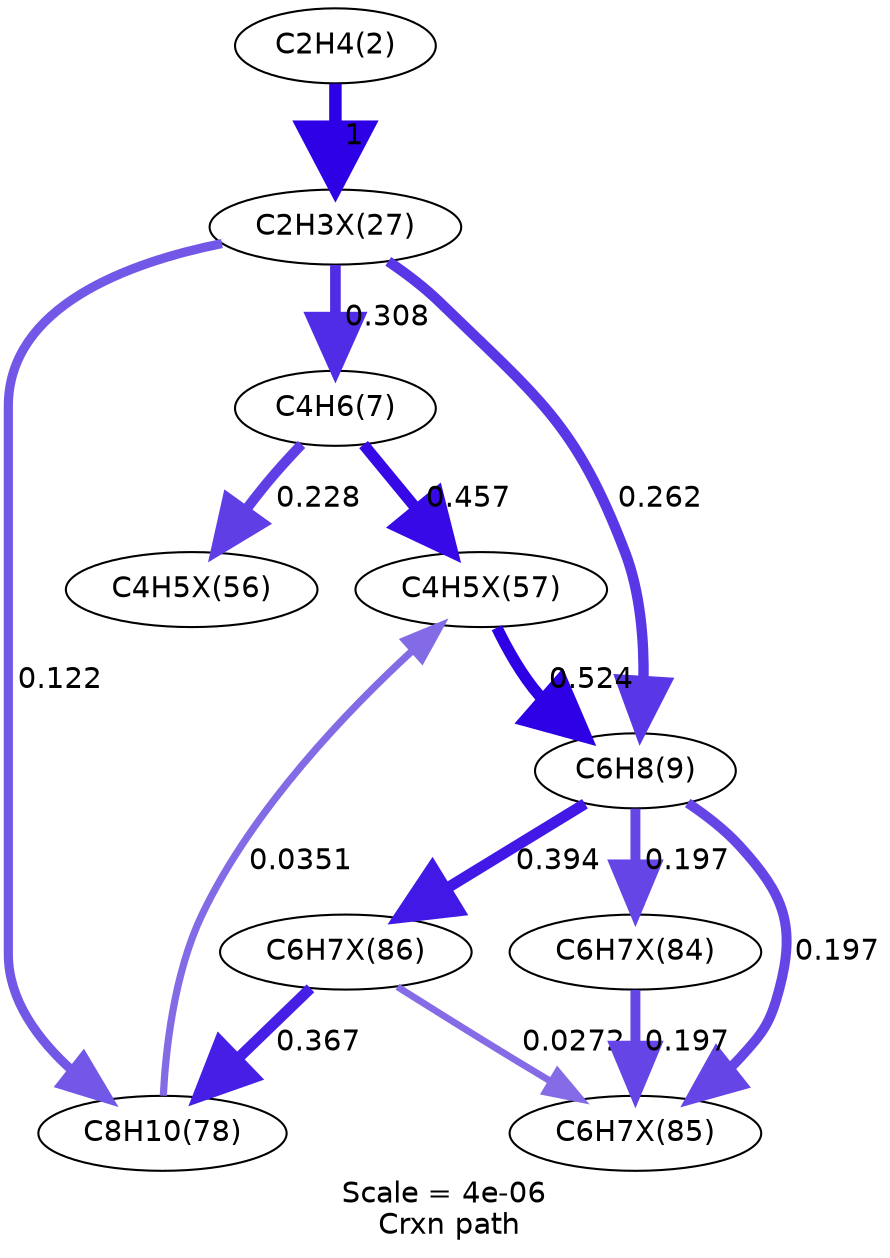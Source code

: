 digraph reaction_paths {
center=1;
s5 -> s55[fontname="Helvetica", style="setlinewidth(6)", arrowsize=3, color="0.7, 1.5, 0.9"
, label=" 1"];
s55 -> s8[fontname="Helvetica", style="setlinewidth(5.11)", arrowsize=2.56, color="0.7, 0.808, 0.9"
, label=" 0.308"];
s55 -> s9[fontname="Helvetica", style="setlinewidth(4.99)", arrowsize=2.49, color="0.7, 0.762, 0.9"
, label=" 0.262"];
s55 -> s12[fontname="Helvetica", style="setlinewidth(4.41)", arrowsize=2.21, color="0.7, 0.622, 0.9"
, label=" 0.122"];
s8 -> s64[fontname="Helvetica", style="setlinewidth(5.41)", arrowsize=2.7, color="0.7, 0.957, 0.9"
, label=" 0.457"];
s8 -> s63[fontname="Helvetica", style="setlinewidth(4.88)", arrowsize=2.44, color="0.7, 0.728, 0.9"
, label=" 0.228"];
s64 -> s9[fontname="Helvetica", style="setlinewidth(5.51)", arrowsize=2.76, color="0.7, 1.02, 0.9"
, label=" 0.524"];
s12 -> s64[fontname="Helvetica", style="setlinewidth(3.47)", arrowsize=1.74, color="0.7, 0.535, 0.9"
, label=" 0.0351"];
s9 -> s73[fontname="Helvetica", style="setlinewidth(5.3)", arrowsize=2.65, color="0.7, 0.894, 0.9"
, label=" 0.394"];
s9 -> s72[fontname="Helvetica", style="setlinewidth(4.77)", arrowsize=2.39, color="0.7, 0.697, 0.9"
, label=" 0.197"];
s9 -> s71[fontname="Helvetica", style="setlinewidth(4.77)", arrowsize=2.39, color="0.7, 0.697, 0.9"
, label=" 0.197"];
s73 -> s12[fontname="Helvetica", style="setlinewidth(5.24)", arrowsize=2.62, color="0.7, 0.867, 0.9"
, label=" 0.367"];
s73 -> s72[fontname="Helvetica", style="setlinewidth(3.28)", arrowsize=1.64, color="0.7, 0.527, 0.9"
, label=" 0.0272"];
s71 -> s72[fontname="Helvetica", style="setlinewidth(4.77)", arrowsize=2.39, color="0.7, 0.697, 0.9"
, label=" 0.197"];
s5 [ fontname="Helvetica", label="C2H4(2)"];
s8 [ fontname="Helvetica", label="C4H6(7)"];
s9 [ fontname="Helvetica", label="C6H8(9)"];
s12 [ fontname="Helvetica", label="C8H10(78)"];
s55 [ fontname="Helvetica", label="C2H3X(27)"];
s63 [ fontname="Helvetica", label="C4H5X(56)"];
s64 [ fontname="Helvetica", label="C4H5X(57)"];
s71 [ fontname="Helvetica", label="C6H7X(84)"];
s72 [ fontname="Helvetica", label="C6H7X(85)"];
s73 [ fontname="Helvetica", label="C6H7X(86)"];
 label = "Scale = 4e-06\l Crxn path";
 fontname = "Helvetica";
}
